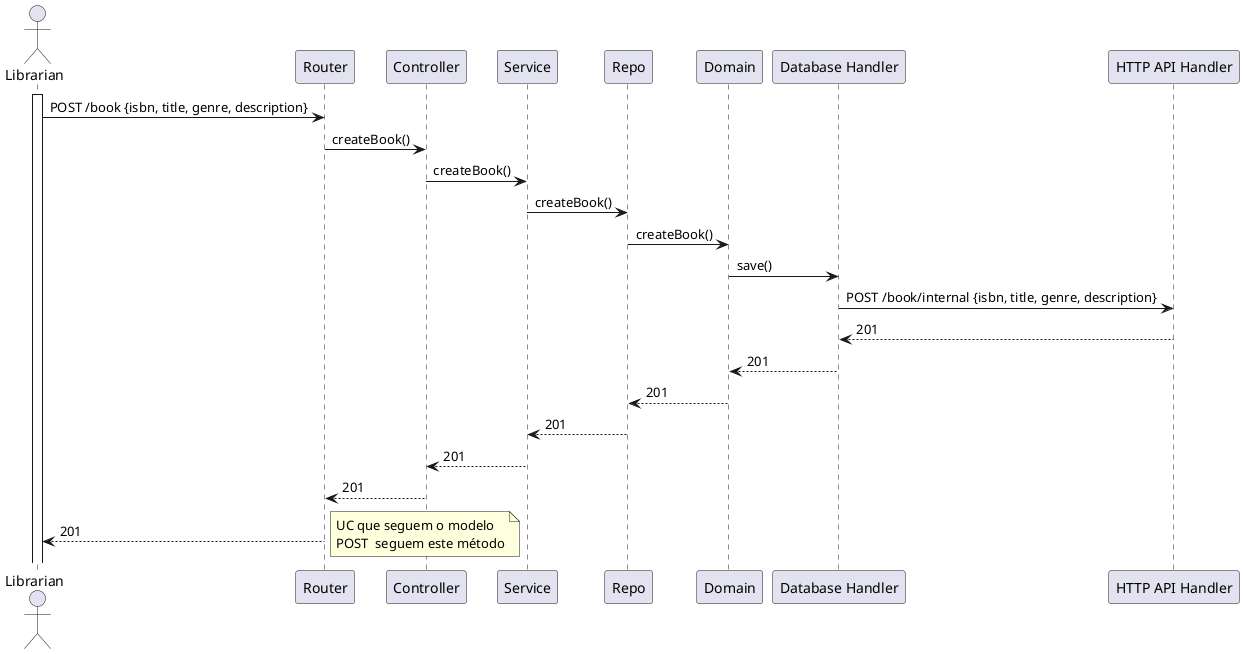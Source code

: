 @startuml
actor "Librarian" as Client
participant "Router" as Router
participant "Controller" as Controller
participant "Service" as Service
participant "Repo" as Repo
participant "Domain" as Domain
participant "Database Handler" as DBHandler
participant "HTTP API Handler" as APIHandler

activate Client

Client -> Router: POST /book {isbn, title, genre, description}
Router -> Controller: createBook()
Controller -> Service: createBook()
Service -> Repo: createBook()
Repo -> Domain: createBook()
Domain -> DBHandler: save()
DBHandler -> APIHandler: POST /book/internal {isbn, title, genre, description}

APIHandler --> DBHandler: 201
DBHandler --> Domain: 201
Domain --> Repo: 201
Repo --> Service: 201
Service --> Controller: 201
Controller --> Router: 201
Router --> Client: 201

note right
UC que seguem o modelo
POST  seguem este método
end note

@enduml
